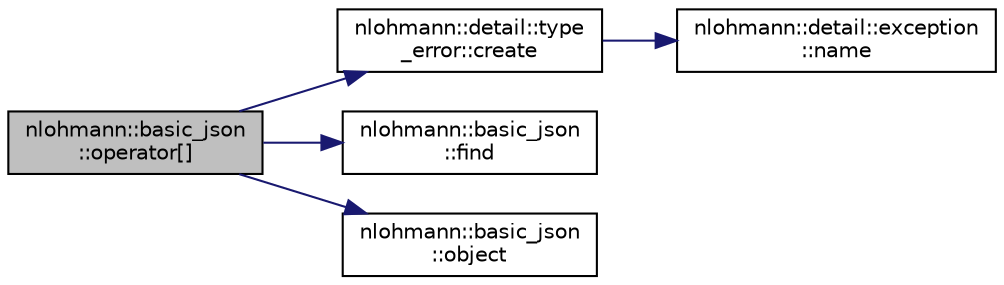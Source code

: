 digraph "nlohmann::basic_json::operator[]"
{
 // INTERACTIVE_SVG=YES
  edge [fontname="Helvetica",fontsize="10",labelfontname="Helvetica",labelfontsize="10"];
  node [fontname="Helvetica",fontsize="10",shape=record];
  rankdir="LR";
  Node389 [label="nlohmann::basic_json\l::operator[]",height=0.2,width=0.4,color="black", fillcolor="grey75", style="filled", fontcolor="black"];
  Node389 -> Node390 [color="midnightblue",fontsize="10",style="solid",fontname="Helvetica"];
  Node390 [label="nlohmann::detail::type\l_error::create",height=0.2,width=0.4,color="black", fillcolor="white", style="filled",URL="$classnlohmann_1_1detail_1_1type__error.html#aecc083aea4b698c33d042670ba50c10f"];
  Node390 -> Node391 [color="midnightblue",fontsize="10",style="solid",fontname="Helvetica"];
  Node391 [label="nlohmann::detail::exception\l::name",height=0.2,width=0.4,color="black", fillcolor="white", style="filled",URL="$classnlohmann_1_1detail_1_1exception.html#abf41a7e9178356314082284e6cfea278"];
  Node389 -> Node392 [color="midnightblue",fontsize="10",style="solid",fontname="Helvetica"];
  Node392 [label="nlohmann::basic_json\l::find",height=0.2,width=0.4,color="black", fillcolor="white", style="filled",URL="$classnlohmann_1_1basic__json.html#a89eb3928f57903677051c80534be9cb1",tooltip="find an element in a JSON object "];
  Node389 -> Node393 [color="midnightblue",fontsize="10",style="solid",fontname="Helvetica"];
  Node393 [label="nlohmann::basic_json\l::object",height=0.2,width=0.4,color="black", fillcolor="white", style="filled",URL="$classnlohmann_1_1basic__json.html#aa13f7c0615867542ce80337cbcf13ada",tooltip="explicitly create an object from an initializer list "];
}
